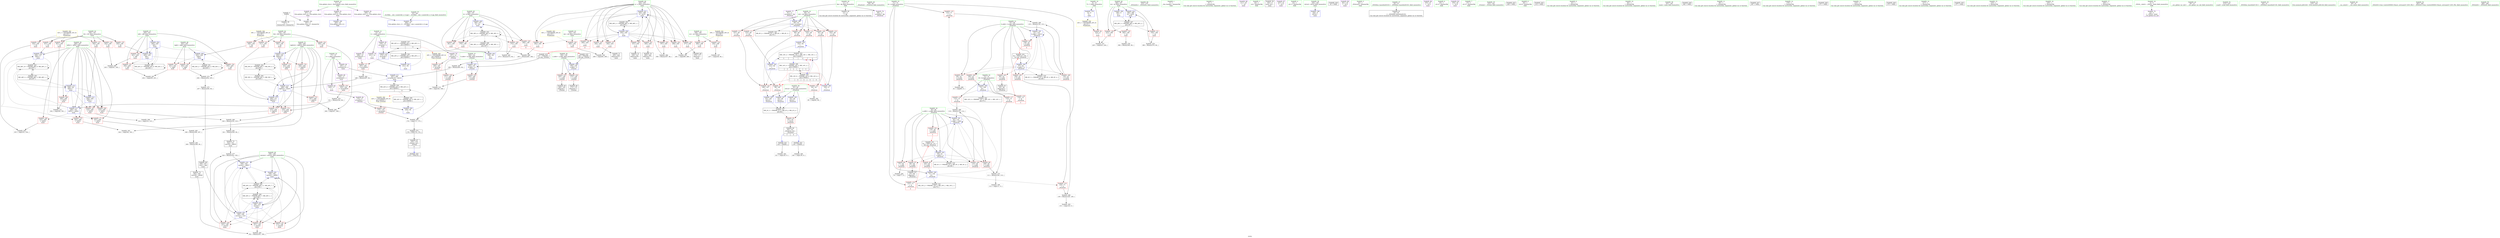 digraph "SVFG" {
	label="SVFG";

	Node0x55a5edf79eb0 [shape=record,color=grey,label="{NodeID: 0\nNullPtr}"];
	Node0x55a5edf79eb0 -> Node0x55a5edfa4aa0[style=solid];
	Node0x55a5edf79eb0 -> Node0x55a5edfac130[style=solid];
	Node0x55a5edfb3910 [shape=record,color=grey,label="{NodeID: 277\n324 = Binary(323, 322, )\n}"];
	Node0x55a5edfb3910 -> Node0x55a5edfaed10[style=solid];
	Node0x55a5edfa6c40 [shape=record,color=blue,label="{NodeID: 194\n142\<--84\n\<--\n_Z5solveii\n}"];
	Node0x55a5edfa6c40 -> Node0x55a5edfa8fe0[style=dashed];
	Node0x55a5edfa6c40 -> Node0x55a5edfc4e20[style=dashed];
	Node0x55a5edfa3e60 [shape=record,color=red,label="{NodeID: 111\n123\<--69\n\<--ret\n_Z5solveii\n}"];
	Node0x55a5edfa3e60 -> Node0x55a5edfa6aa0[style=solid];
	Node0x55a5edfa21f0 [shape=record,color=green,label="{NodeID: 28\n58\<--59\n_Z5solveii\<--_Z5solveii_field_insensitive\n}"];
	Node0x55a5edfb6310 [shape=record,color=grey,label="{NodeID: 305\n131 = cmp(130, 9, )\n}"];
	Node0x55a5edfaf1f0 [shape=record,color=blue,label="{NodeID: 222\n186\<--380\nxx\<--inc61\nmain\n}"];
	Node0x55a5edfaf1f0 -> Node0x55a5edfcc620[style=dashed];
	Node0x55a5edfa9db0 [shape=record,color=red,label="{NodeID: 139\n337\<--190\n\<--B1\nmain\n}"];
	Node0x55a5edfa9db0 -> Node0x55a5edfaeeb0[style=solid];
	Node0x55a5edfa48d0 [shape=record,color=green,label="{NodeID: 56\n374\<--375\n_ZNSolsEx\<--_ZNSolsEx_field_insensitive\n}"];
	Node0x55a5edfab470 [shape=record,color=red,label="{NodeID: 167\n314\<--206\n\<--left21\nmain\n}"];
	Node0x55a5edfab470 -> Node0x55a5edfb5a10[style=solid];
	Node0x55a5edfa6050 [shape=record,color=purple,label="{NodeID: 84\n287\<--17\narrayidx18\<--r\nmain\n}"];
	Node0x55a5edfa6050 -> Node0x55a5edfa7a10[style=solid];
	Node0x55a5edf7dda0 [shape=record,color=green,label="{NodeID: 1\n7\<--1\n__dso_handle\<--dummyObj\nGlob }"];
	Node0x55a5edfd0a00 [shape=record,color=yellow,style=double,label="{NodeID: 361\n30V_1 = ENCHI(MR_30V_0)\npts\{189 \}\nFun[main]}"];
	Node0x55a5edfd0a00 -> Node0x55a5edfa9800[style=dashed];
	Node0x55a5edfd0a00 -> Node0x55a5edfa98d0[style=dashed];
	Node0x55a5edfb3a90 [shape=record,color=grey,label="{NodeID: 278\n380 = Binary(379, 84, )\n}"];
	Node0x55a5edfb3a90 -> Node0x55a5edfaf1f0[style=solid];
	Node0x55a5edfa6d10 [shape=record,color=blue,label="{NodeID: 195\n63\<--148\nretval\<--\n_Z5solveii\n}"];
	Node0x55a5edfa6d10 -> Node0x55a5edfc2c20[style=dashed];
	Node0x55a5edfa3f30 [shape=record,color=red,label="{NodeID: 112\n142\<--69\n\<--ret\n_Z5solveii\n}"];
	Node0x55a5edfa3f30 -> Node0x55a5edfa6c40[style=solid];
	Node0x55a5edfa22c0 [shape=record,color=green,label="{NodeID: 29\n63\<--64\nretval\<--retval_field_insensitive\n_Z5solveii\n}"];
	Node0x55a5edfa22c0 -> Node0x55a5edfa69d0[style=solid];
	Node0x55a5edfa22c0 -> Node0x55a5edfac3d0[style=solid];
	Node0x55a5edfa22c0 -> Node0x55a5edfac570[style=solid];
	Node0x55a5edfa22c0 -> Node0x55a5edfa6d10[style=solid];
	Node0x55a5edfb6490 [shape=record,color=grey,label="{NodeID: 306\n112 = cmp(111, 9, )\n}"];
	Node0x55a5edfa9e80 [shape=record,color=red,label="{NodeID: 140\n265\<--192\n\<--A2\nmain\n}"];
	Node0x55a5edfa9e80 -> Node0x55a5edfb6190[style=solid];
	Node0x55a5edfa49a0 [shape=record,color=green,label="{NodeID: 57\n33\<--401\n_GLOBAL__sub_I_momtchil_2_0.cpp\<--_GLOBAL__sub_I_momtchil_2_0.cpp_field_insensitive\n}"];
	Node0x55a5edfa49a0 -> Node0x55a5edfac030[style=solid];
	Node0x55a5edfab540 [shape=record,color=red,label="{NodeID: 168\n319\<--206\n\<--left21\nmain\n}"];
	Node0x55a5edfab540 -> Node0x55a5edfb3d90[style=solid];
	Node0x55a5edfa6120 [shape=record,color=purple,label="{NodeID: 85\n329\<--17\narrayidx40\<--r\nmain\n}"];
	Node0x55a5edfa6120 -> Node0x55a5edfabd60[style=solid];
	Node0x55a5edf92780 [shape=record,color=green,label="{NodeID: 2\n9\<--1\n\<--dummyObj\nCan only get source location for instruction, argument, global var or function.}"];
	Node0x55a5edfd0ae0 [shape=record,color=yellow,style=double,label="{NodeID: 362\n32V_1 = ENCHI(MR_32V_0)\npts\{191 \}\nFun[main]}"];
	Node0x55a5edfd0ae0 -> Node0x55a5edfa99a0[style=dashed];
	Node0x55a5edfd0ae0 -> Node0x55a5edfa9a70[style=dashed];
	Node0x55a5edfd0ae0 -> Node0x55a5edfa9b40[style=dashed];
	Node0x55a5edfd0ae0 -> Node0x55a5edfa9c10[style=dashed];
	Node0x55a5edfd0ae0 -> Node0x55a5edfa9ce0[style=dashed];
	Node0x55a5edfd0ae0 -> Node0x55a5edfa9db0[style=dashed];
	Node0x55a5edfb3c10 [shape=record,color=grey,label="{NodeID: 279\n331 = Binary(330, 84, )\n}"];
	Node0x55a5edfb3c10 -> Node0x55a5edfaede0[style=solid];
	Node0x55a5edfa6de0 [shape=record,color=blue,label="{NodeID: 196\n158\<--156\na.addr\<--a\n_Z3winii\n}"];
	Node0x55a5edfa6de0 -> Node0x55a5edfa90b0[style=dashed];
	Node0x55a5edfa6de0 -> Node0x55a5edfa9180[style=dashed];
	Node0x55a5edfa4000 [shape=record,color=red,label="{NodeID: 113\n147\<--69\n\<--ret\n_Z5solveii\n}"];
	Node0x55a5edfa4000 -> Node0x55a5edfa8fe0[style=solid];
	Node0x55a5edfa2390 [shape=record,color=green,label="{NodeID: 30\n65\<--66\na.addr\<--a.addr_field_insensitive\n_Z5solveii\n}"];
	Node0x55a5edfa2390 -> Node0x55a5edfa3230[style=solid];
	Node0x55a5edfa2390 -> Node0x55a5edfa3300[style=solid];
	Node0x55a5edfa2390 -> Node0x55a5edfa33d0[style=solid];
	Node0x55a5edfa2390 -> Node0x55a5edfa34a0[style=solid];
	Node0x55a5edfa2390 -> Node0x55a5edfa3570[style=solid];
	Node0x55a5edfa2390 -> Node0x55a5edfa3640[style=solid];
	Node0x55a5edfa2390 -> Node0x55a5edfac230[style=solid];
	Node0x55a5edfa2390 -> Node0x55a5edfac8b0[style=solid];
	Node0x55a5edfb6610 [shape=record,color=grey,label="{NodeID: 307\n237 = cmp(236, 84, )\n}"];
	Node0x55a5edfa9f50 [shape=record,color=red,label="{NodeID: 141\n248\<--194\n\<--B2\nmain\n}"];
	Node0x55a5edfa9f50 -> Node0x55a5edfa7600[style=solid];
	Node0x55a5edfa4aa0 [shape=record,color=black,label="{NodeID: 58\n2\<--3\ndummyVal\<--dummyVal\n}"];
	Node0x55a5edfe9df0 [shape=record,color=black,label="{NodeID: 418\n156 = PHI(268, )\n0th arg _Z3winii }"];
	Node0x55a5edfe9df0 -> Node0x55a5edfa6de0[style=solid];
	Node0x55a5edfab610 [shape=record,color=red,label="{NodeID: 169\n333\<--206\n\<--left21\nmain\n}"];
	Node0x55a5edfab610 -> Node0x55a5edfb5110[style=solid];
	Node0x55a5edfa61f0 [shape=record,color=purple,label="{NodeID: 86\n211\<--20\n\<--.str\nmain\n}"];
	Node0x55a5edf7d660 [shape=record,color=green,label="{NodeID: 3\n20\<--1\n.str\<--dummyObj\nGlob }"];
	Node0x55a5edfd0bc0 [shape=record,color=yellow,style=double,label="{NodeID: 363\n34V_1 = ENCHI(MR_34V_0)\npts\{193 \}\nFun[main]}"];
	Node0x55a5edfd0bc0 -> Node0x55a5edfa9e80[style=dashed];
	Node0x55a5edfb3d90 [shape=record,color=grey,label="{NodeID: 280\n320 = Binary(318, 319, )\n}"];
	Node0x55a5edfb3d90 -> Node0x55a5edfb4e10[style=solid];
	Node0x55a5edfa6eb0 [shape=record,color=blue,label="{NodeID: 197\n160\<--157\nb.addr\<--b\n_Z3winii\n}"];
	Node0x55a5edfa6eb0 -> Node0x55a5edfa9250[style=dashed];
	Node0x55a5edfa6eb0 -> Node0x55a5edfa9320[style=dashed];
	Node0x55a5edfa40d0 [shape=record,color=red,label="{NodeID: 114\n129\<--71\n\<--A\n_Z5solveii\n}"];
	Node0x55a5edfa40d0 -> Node0x55a5edfb4690[style=solid];
	Node0x55a5edfa2460 [shape=record,color=green,label="{NodeID: 31\n67\<--68\nb.addr\<--b.addr_field_insensitive\n_Z5solveii\n}"];
	Node0x55a5edfa2460 -> Node0x55a5edfa3710[style=solid];
	Node0x55a5edfa2460 -> Node0x55a5edfa37e0[style=solid];
	Node0x55a5edfa2460 -> Node0x55a5edfa38b0[style=solid];
	Node0x55a5edfa2460 -> Node0x55a5edfa3980[style=solid];
	Node0x55a5edfa2460 -> Node0x55a5edfa3a50[style=solid];
	Node0x55a5edfa2460 -> Node0x55a5edfa3b20[style=solid];
	Node0x55a5edfa2460 -> Node0x55a5edfac300[style=solid];
	Node0x55a5edfa2460 -> Node0x55a5edfa6b70[style=solid];
	Node0x55a5edfb6790 [shape=record,color=grey,label="{NodeID: 308\n309 = cmp(307, 308, )\n}"];
	Node0x55a5edfaa020 [shape=record,color=red,label="{NodeID: 142\n308\<--194\n\<--B2\nmain\n}"];
	Node0x55a5edfaa020 -> Node0x55a5edfb6790[style=solid];
	Node0x55a5edfa4ba0 [shape=record,color=black,label="{NodeID: 59\n183\<--9\nmain_ret\<--\nmain\n}"];
	Node0x55a5edfe9fe0 [shape=record,color=black,label="{NodeID: 419\n157 = PHI(269, )\n1st arg _Z3winii }"];
	Node0x55a5edfe9fe0 -> Node0x55a5edfa6eb0[style=solid];
	Node0x55a5edfab6e0 [shape=record,color=red,label="{NodeID: 170\n342\<--206\n\<--left21\nmain\n}"];
	Node0x55a5edfab6e0 -> Node0x55a5edfb6010[style=solid];
	Node0x55a5edfa62c0 [shape=record,color=purple,label="{NodeID: 87\n227\<--22\n\<--.str.1\nmain\n}"];
	Node0x55a5edf7d4e0 [shape=record,color=green,label="{NodeID: 4\n22\<--1\n.str.1\<--dummyObj\nGlob }"];
	Node0x55a5edfd0ca0 [shape=record,color=yellow,style=double,label="{NodeID: 364\n36V_1 = ENCHI(MR_36V_0)\npts\{195 \}\nFun[main]}"];
	Node0x55a5edfd0ca0 -> Node0x55a5edfa9f50[style=dashed];
	Node0x55a5edfd0ca0 -> Node0x55a5edfaa020[style=dashed];
	Node0x55a5edfd0ca0 -> Node0x55a5edfaa0f0[style=dashed];
	Node0x55a5edfd0ca0 -> Node0x55a5edfaa1c0[style=dashed];
	Node0x55a5edfb3f10 [shape=record,color=grey,label="{NodeID: 281\n273 = Binary(272, 84, )\n}"];
	Node0x55a5edfb3f10 -> Node0x55a5edfa7870[style=solid];
	Node0x55a5edfa6f80 [shape=record,color=blue,label="{NodeID: 198\n184\<--9\nretval\<--\nmain\n}"];
	Node0x55a5edfa41a0 [shape=record,color=red,label="{NodeID: 115\n133\<--71\n\<--A\n_Z5solveii\n}"];
	Node0x55a5edfa41a0 -> Node0x55a5edfb4c90[style=solid];
	Node0x55a5edfa2530 [shape=record,color=green,label="{NodeID: 32\n69\<--70\nret\<--ret_field_insensitive\n_Z5solveii\n}"];
	Node0x55a5edfa2530 -> Node0x55a5edfa3bf0[style=solid];
	Node0x55a5edfa2530 -> Node0x55a5edfa3cc0[style=solid];
	Node0x55a5edfa2530 -> Node0x55a5edfa3d90[style=solid];
	Node0x55a5edfa2530 -> Node0x55a5edfa3e60[style=solid];
	Node0x55a5edfa2530 -> Node0x55a5edfa3f30[style=solid];
	Node0x55a5edfa2530 -> Node0x55a5edfa4000[style=solid];
	Node0x55a5edfa2530 -> Node0x55a5edfac4a0[style=solid];
	Node0x55a5edfb6910 [shape=record,color=grey,label="{NodeID: 309\n176 = cmp(171, 175, )\n}"];
	Node0x55a5edfb6910 -> Node0x55a5edfa8340[style=solid];
	Node0x55a5edfaa0f0 [shape=record,color=red,label="{NodeID: 143\n311\<--194\n\<--B2\nmain\n}"];
	Node0x55a5edfaa0f0 -> Node0x55a5edfaec40[style=solid];
	Node0x55a5edfa4c70 [shape=record,color=black,label="{NodeID: 60\n12\<--11\n\<--dp\nCan only get source location for instruction, argument, global var or function.}"];
	Node0x55a5edfea290 [shape=record,color=black,label="{NodeID: 420\n43 = PHI()\n}"];
	Node0x55a5edfc9420 [shape=record,color=black,label="{NodeID: 337\nMR_20V_4 = PHI(MR_20V_5, MR_20V_3, )\npts\{160000 \}\n|{|<s2>8}}"];
	Node0x55a5edfc9420 -> Node0x55a5edfa7940[style=dashed];
	Node0x55a5edfc9420 -> Node0x55a5edfcee20[style=dashed];
	Node0x55a5edfc9420:s2 -> Node0x55a5edfd25a0[style=dashed,color=red];
	Node0x55a5edfab7b0 [shape=record,color=red,label="{NodeID: 171\n347\<--206\n\<--left21\nmain\n}"];
	Node0x55a5edfab7b0 -> Node0x55a5edfb4510[style=solid];
	Node0x55a5edfa6390 [shape=record,color=purple,label="{NodeID: 88\n361\<--25\n\<--.str.2\nmain\n}"];
	Node0x55a5edf7d570 [shape=record,color=green,label="{NodeID: 5\n24\<--1\n_ZSt4cout\<--dummyObj\nGlob }"];
	Node0x55a5edfb4090 [shape=record,color=grey,label="{NodeID: 282\n352 = Binary(351, 350, )\n}"];
	Node0x55a5edfb4090 -> Node0x55a5edfaf050[style=solid];
	Node0x55a5edfa7050 [shape=record,color=blue,label="{NodeID: 199\n186\<--9\nxx\<--\nmain\n}"];
	Node0x55a5edfa7050 -> Node0x55a5edfcc620[style=dashed];
	Node0x55a5edfa8b00 [shape=record,color=red,label="{NodeID: 116\n137\<--71\n\<--A\n_Z5solveii\n|{<s0>4}}"];
	Node0x55a5edfa8b00:s0 -> Node0x55a5edfeae80[style=solid,color=red];
	Node0x55a5edfa2600 [shape=record,color=green,label="{NodeID: 33\n71\<--72\nA\<--A_field_insensitive\n_Z5solveii\n}"];
	Node0x55a5edfa2600 -> Node0x55a5edfa40d0[style=solid];
	Node0x55a5edfa2600 -> Node0x55a5edfa41a0[style=solid];
	Node0x55a5edfa2600 -> Node0x55a5edfa8b00[style=solid];
	Node0x55a5edfa2600 -> Node0x55a5edfac710[style=solid];
	Node0x55a5edfb6a90 [shape=record,color=grey,label="{NodeID: 310\n225 = cmp(223, 224, )\n}"];
	Node0x55a5edfaa1c0 [shape=record,color=red,label="{NodeID: 144\n340\<--194\n\<--B2\nmain\n}"];
	Node0x55a5edfaa1c0 -> Node0x55a5edfaef80[style=solid];
	Node0x55a5edfa4d70 [shape=record,color=black,label="{NodeID: 61\n44\<--45\n\<--_ZNSt8ios_base4InitD1Ev\nCan only get source location for instruction, argument, global var or function.}"];
	Node0x55a5edfea390 [shape=record,color=black,label="{NodeID: 421\n120 = PHI(60, )\n}"];
	Node0x55a5edfea390 -> Node0x55a5edfb5e90[style=solid];
	Node0x55a5edfc9920 [shape=record,color=black,label="{NodeID: 338\nMR_22V_4 = PHI(MR_22V_5, MR_22V_3, )\npts\{190000 \}\n|{|<s2>8}}"];
	Node0x55a5edfc9920 -> Node0x55a5edfa7a10[style=dashed];
	Node0x55a5edfc9920 -> Node0x55a5edfcf320[style=dashed];
	Node0x55a5edfc9920:s2 -> Node0x55a5edfac980[style=dashed,color=red];
	Node0x55a5edfab880 [shape=record,color=red,label="{NodeID: 172\n307\<--208\n\<--right22\nmain\n}"];
	Node0x55a5edfab880 -> Node0x55a5edfb6790[style=solid];
	Node0x55a5edfa6460 [shape=record,color=purple,label="{NodeID: 89\n370\<--27\n\<--.str.3\nmain\n}"];
	Node0x55a5edf7da70 [shape=record,color=green,label="{NodeID: 6\n25\<--1\n.str.2\<--dummyObj\nGlob }"];
	Node0x55a5edfb4210 [shape=record,color=grey,label="{NodeID: 283\n349 = Binary(348, 84, )\n}"];
	Node0x55a5edfb4210 -> Node0x55a5edfa5830[style=solid];
	Node0x55a5edfa7120 [shape=record,color=blue,label="{NodeID: 200\n229\<--84\n\<--\nmain\n}"];
	Node0x55a5edfa7120 -> Node0x55a5edfc9920[style=dashed];
	Node0x55a5edfa8bd0 [shape=record,color=red,label="{NodeID: 117\n110\<--73\n\<--B\n_Z5solveii\n}"];
	Node0x55a5edfa8bd0 -> Node0x55a5edfa88e0[style=solid];
	Node0x55a5edfa26d0 [shape=record,color=green,label="{NodeID: 34\n73\<--74\nB\<--B_field_insensitive\n_Z5solveii\n}"];
	Node0x55a5edfa26d0 -> Node0x55a5edfa8bd0[style=solid];
	Node0x55a5edfa26d0 -> Node0x55a5edfa8ca0[style=solid];
	Node0x55a5edfa26d0 -> Node0x55a5edfa8d70[style=solid];
	Node0x55a5edfa26d0 -> Node0x55a5edfac7e0[style=solid];
	Node0x55a5edfb6c10 [shape=record,color=grey,label="{NodeID: 311\n302 = cmp(300, 301, )\n}"];
	Node0x55a5edfaa290 [shape=record,color=red,label="{NodeID: 145\n268\<--196\n\<--b\nmain\n|{<s0>8}}"];
	Node0x55a5edfaa290:s0 -> Node0x55a5edfe9df0[style=solid,color=red];
	Node0x55a5edfa4e70 [shape=record,color=black,label="{NodeID: 62\n87\<--86\nidxprom\<--\n_Z5solveii\n}"];
	Node0x55a5edfea5c0 [shape=record,color=black,label="{NodeID: 422\n139 = PHI(60, )\n}"];
	Node0x55a5edfea5c0 -> Node0x55a5edfb5b90[style=solid];
	Node0x55a5edfab950 [shape=record,color=red,label="{NodeID: 173\n315\<--208\n\<--right22\nmain\n}"];
	Node0x55a5edfab950 -> Node0x55a5edfb5a10[style=solid];
	Node0x55a5edfa6530 [shape=record,color=purple,label="{NodeID: 90\n376\<--29\n\<--.str.4\nmain\n}"];
	Node0x55a5edf7db00 [shape=record,color=green,label="{NodeID: 7\n27\<--1\n.str.3\<--dummyObj\nGlob }"];
	Node0x55a5edfb4390 [shape=record,color=grey,label="{NodeID: 284\n358 = Binary(357, 84, )\n}"];
	Node0x55a5edfb4390 -> Node0x55a5edfaf120[style=solid];
	Node0x55a5edfa71f0 [shape=record,color=blue,label="{NodeID: 201\n231\<--84\n\<--\nmain\n}"];
	Node0x55a5edfa71f0 -> Node0x55a5edfc9420[style=dashed];
	Node0x55a5edfa8ca0 [shape=record,color=red,label="{NodeID: 118\n114\<--73\n\<--B\n_Z5solveii\n}"];
	Node0x55a5edfa8ca0 -> Node0x55a5edfb4b10[style=solid];
	Node0x55a5edfa27a0 [shape=record,color=green,label="{NodeID: 35\n153\<--154\n_Z3winii\<--_Z3winii_field_insensitive\n}"];
	Node0x55a5edfb6d90 [shape=record,color=grey,label="{NodeID: 312\n169 = cmp(164, 168, )\n}"];
	Node0x55a5edfaa360 [shape=record,color=red,label="{NodeID: 146\n272\<--196\n\<--b\nmain\n}"];
	Node0x55a5edfaa360 -> Node0x55a5edfb3f10[style=solid];
	Node0x55a5edfa4f40 [shape=record,color=black,label="{NodeID: 63\n90\<--89\nidxprom2\<--\n_Z5solveii\n}"];
	Node0x55a5edfea700 [shape=record,color=black,label="{NodeID: 423\n228 = PHI()\n}"];
	Node0x55a5edfca320 [shape=record,color=black,label="{NodeID: 340\nMR_14V_8 = PHI(MR_14V_9, MR_14V_4, )\npts\{130000 \}\n|{|<s2>4|<s3>4|<s4>4|<s5>4}}"];
	Node0x55a5edfca320 -> Node0x55a5edfa8fe0[style=dashed];
	Node0x55a5edfca320 -> Node0x55a5edfc4e20[style=dashed];
	Node0x55a5edfca320:s2 -> Node0x55a5edfa8e40[style=dashed,color=red];
	Node0x55a5edfca320:s3 -> Node0x55a5edfa8f10[style=dashed,color=red];
	Node0x55a5edfca320:s4 -> Node0x55a5edfac640[style=dashed,color=red];
	Node0x55a5edfca320:s5 -> Node0x55a5edfc4e20[style=dashed,color=red];
	Node0x55a5edfaba20 [shape=record,color=red,label="{NodeID: 174\n318\<--208\n\<--right22\nmain\n}"];
	Node0x55a5edfaba20 -> Node0x55a5edfb3d90[style=solid];
	Node0x55a5edfa6600 [shape=record,color=purple,label="{NodeID: 91\n405\<--31\nllvm.global_ctors_0\<--llvm.global_ctors\nGlob }"];
	Node0x55a5edfa6600 -> Node0x55a5edfabf30[style=solid];
	Node0x55a5edf7d890 [shape=record,color=green,label="{NodeID: 8\n29\<--1\n.str.4\<--dummyObj\nGlob }"];
	Node0x55a5edfb4510 [shape=record,color=grey,label="{NodeID: 285\n348 = Binary(346, 347, )\n}"];
	Node0x55a5edfb4510 -> Node0x55a5edfb4210[style=solid];
	Node0x55a5edfa72c0 [shape=record,color=blue,label="{NodeID: 202\n196\<--84\nb\<--\nmain\n}"];
	Node0x55a5edfa72c0 -> Node0x55a5edfc7b20[style=dashed];
	Node0x55a5edfa8d70 [shape=record,color=red,label="{NodeID: 119\n119\<--73\n\<--B\n_Z5solveii\n|{<s0>3}}"];
	Node0x55a5edfa8d70:s0 -> Node0x55a5edfeb2d0[style=solid,color=red];
	Node0x55a5edfa2870 [shape=record,color=green,label="{NodeID: 36\n158\<--159\na.addr\<--a.addr_field_insensitive\n_Z3winii\n}"];
	Node0x55a5edfa2870 -> Node0x55a5edfa90b0[style=solid];
	Node0x55a5edfa2870 -> Node0x55a5edfa9180[style=solid];
	Node0x55a5edfa2870 -> Node0x55a5edfa6de0[style=solid];
	Node0x55a5edfaa430 [shape=record,color=red,label="{NodeID: 147\n276\<--196\n\<--b\nmain\n}"];
	Node0x55a5edfaa430 -> Node0x55a5edfa7940[style=solid];
	Node0x55a5edfa5010 [shape=record,color=black,label="{NodeID: 64\n60\<--151\n_Z5solveii_ret\<--\n_Z5solveii\n|{<s0>3|<s1>4}}"];
	Node0x55a5edfa5010:s0 -> Node0x55a5edfea390[style=solid,color=blue];
	Node0x55a5edfa5010:s1 -> Node0x55a5edfea5c0[style=solid,color=blue];
	Node0x55a5edfea7d0 [shape=record,color=black,label="{NodeID: 424\n212 = PHI()\n}"];
	Node0x55a5edfabaf0 [shape=record,color=red,label="{NodeID: 175\n343\<--208\n\<--right22\nmain\n}"];
	Node0x55a5edfabaf0 -> Node0x55a5edfb6010[style=solid];
	Node0x55a5edfa6700 [shape=record,color=purple,label="{NodeID: 92\n406\<--31\nllvm.global_ctors_1\<--llvm.global_ctors\nGlob }"];
	Node0x55a5edfa6700 -> Node0x55a5edfac030[style=solid];
	Node0x55a5edf7d920 [shape=record,color=green,label="{NodeID: 9\n32\<--1\n\<--dummyObj\nCan only get source location for instruction, argument, global var or function.}"];
	Node0x55a5edfb4690 [shape=record,color=grey,label="{NodeID: 286\n130 = Binary(128, 129, )\n}"];
	Node0x55a5edfb4690 -> Node0x55a5edfb6310[style=solid];
	Node0x55a5edfa7390 [shape=record,color=blue,label="{NodeID: 203\n198\<--235\nanswer\<--\nmain\n}"];
	Node0x55a5edfa7390 -> Node0x55a5edfaa5d0[style=dashed];
	Node0x55a5edfa7390 -> Node0x55a5edfaa6a0[style=dashed];
	Node0x55a5edfa7390 -> Node0x55a5edfaa770[style=dashed];
	Node0x55a5edfa7390 -> Node0x55a5edfa76d0[style=dashed];
	Node0x55a5edfa7390 -> Node0x55a5edfaed10[style=dashed];
	Node0x55a5edfa7390 -> Node0x55a5edfaf050[style=dashed];
	Node0x55a5edfa7390 -> Node0x55a5edfcad20[style=dashed];
	Node0x55a5edfa7390 -> Node0x55a5edfcd020[style=dashed];
	Node0x55a5edfa8e40 [shape=record,color=red,label="{NodeID: 120\n94\<--93\n\<--\n_Z5solveii\n}"];
	Node0x55a5edfa8e40 -> Node0x55a5edfb5410[style=solid];
	Node0x55a5edfa2940 [shape=record,color=green,label="{NodeID: 37\n160\<--161\nb.addr\<--b.addr_field_insensitive\n_Z3winii\n}"];
	Node0x55a5edfa2940 -> Node0x55a5edfa9250[style=solid];
	Node0x55a5edfa2940 -> Node0x55a5edfa9320[style=solid];
	Node0x55a5edfa2940 -> Node0x55a5edfa6eb0[style=solid];
	Node0x55a5edfaa500 [shape=record,color=red,label="{NodeID: 148\n281\<--196\n\<--b\nmain\n}"];
	Node0x55a5edfaa500 -> Node0x55a5edfb4990[style=solid];
	Node0x55a5edfa50e0 [shape=record,color=black,label="{NodeID: 65\n166\<--165\nidxprom\<--\n_Z3winii\n}"];
	Node0x55a5edfea8a0 [shape=record,color=black,label="{NodeID: 425\n270 = PHI(155, )\n}"];
	Node0x55a5edfcad20 [shape=record,color=black,label="{NodeID: 342\nMR_40V_12 = PHI(MR_40V_11, MR_40V_7, )\npts\{199 \}\n}"];
	Node0x55a5edfcad20 -> Node0x55a5edfaa5d0[style=dashed];
	Node0x55a5edfcad20 -> Node0x55a5edfaa6a0[style=dashed];
	Node0x55a5edfcad20 -> Node0x55a5edfaa770[style=dashed];
	Node0x55a5edfcad20 -> Node0x55a5edfaed10[style=dashed];
	Node0x55a5edfcad20 -> Node0x55a5edfaf050[style=dashed];
	Node0x55a5edfcad20 -> Node0x55a5edfcad20[style=dashed];
	Node0x55a5edfcad20 -> Node0x55a5edfcd020[style=dashed];
	Node0x55a5edfabbc0 [shape=record,color=red,label="{NodeID: 176\n346\<--208\n\<--right22\nmain\n}"];
	Node0x55a5edfabbc0 -> Node0x55a5edfb4510[style=solid];
	Node0x55a5edfa6800 [shape=record,color=purple,label="{NodeID: 93\n407\<--31\nllvm.global_ctors_2\<--llvm.global_ctors\nGlob }"];
	Node0x55a5edfa6800 -> Node0x55a5edfac130[style=solid];
	Node0x55a5edf7d9b0 [shape=record,color=green,label="{NodeID: 10\n84\<--1\n\<--dummyObj\nCan only get source location for instruction, argument, global var or function.}"];
	Node0x55a5edfb4810 [shape=record,color=grey,label="{NodeID: 287\n284 = Binary(283, 84, )\n}"];
	Node0x55a5edfb4810 -> Node0x55a5edfa7a10[style=solid];
	Node0x55a5edfa7460 [shape=record,color=blue,label="{NodeID: 204\n200\<--240\nleft\<--\nmain\n}"];
	Node0x55a5edfa7460 -> Node0x55a5edfaa840[style=dashed];
	Node0x55a5edfa7460 -> Node0x55a5edfaa910[style=dashed];
	Node0x55a5edfa7460 -> Node0x55a5edfaa9e0[style=dashed];
	Node0x55a5edfa7460 -> Node0x55a5edfa7530[style=dashed];
	Node0x55a5edfa7460 -> Node0x55a5edfcd520[style=dashed];
	Node0x55a5edfa8f10 [shape=record,color=red,label="{NodeID: 121\n99\<--98\n\<--\n_Z5solveii\n}"];
	Node0x55a5edfa8f10 -> Node0x55a5edfac570[style=solid];
	Node0x55a5edfa2a10 [shape=record,color=green,label="{NodeID: 38\n181\<--182\nmain\<--main_field_insensitive\n}"];
	Node0x55a5edfaa5d0 [shape=record,color=red,label="{NodeID: 149\n323\<--198\n\<--answer\nmain\n}"];
	Node0x55a5edfaa5d0 -> Node0x55a5edfb3910[style=solid];
	Node0x55a5edfa51b0 [shape=record,color=black,label="{NodeID: 66\n173\<--172\nidxprom1\<--\n_Z3winii\n}"];
	Node0x55a5edfea9b0 [shape=record,color=black,label="{NodeID: 426\n362 = PHI()\n}"];
	Node0x55a5edfcb220 [shape=record,color=black,label="{NodeID: 343\nMR_48V_10 = PHI(MR_48V_9, MR_48V_3, )\npts\{207 \}\n}"];
	Node0x55a5edfcb220 -> Node0x55a5edfae9d0[style=dashed];
	Node0x55a5edfcb220 -> Node0x55a5edfcb220[style=dashed];
	Node0x55a5edfcb220 -> Node0x55a5edfce420[style=dashed];
	Node0x55a5edfabc90 [shape=record,color=red,label="{NodeID: 177\n297\<--296\n\<--arrayidx24\nmain\n}"];
	Node0x55a5edfabc90 -> Node0x55a5edfb4f90[style=solid];
	Node0x55a5edfa6900 [shape=record,color=red,label="{NodeID: 94\n224\<--8\n\<--T\nmain\n}"];
	Node0x55a5edfa6900 -> Node0x55a5edfb6a90[style=solid];
	Node0x55a5edf92900 [shape=record,color=green,label="{NodeID: 11\n96\<--1\n\<--dummyObj\nCan only get source location for instruction, argument, global var or function.}"];
	Node0x55a5edfb4990 [shape=record,color=grey,label="{NodeID: 288\n283 = Binary(281, 282, )\n}"];
	Node0x55a5edfb4990 -> Node0x55a5edfb4810[style=solid];
	Node0x55a5edfa7530 [shape=record,color=blue,label="{NodeID: 205\n200\<--245\nleft\<--\nmain\n}"];
	Node0x55a5edfa7530 -> Node0x55a5edfaa910[style=dashed];
	Node0x55a5edfa7530 -> Node0x55a5edfaa9e0[style=dashed];
	Node0x55a5edfa7530 -> Node0x55a5edfcd520[style=dashed];
	Node0x55a5edfa8fe0 [shape=record,color=red,label="{NodeID: 122\n148\<--147\n\<--\n_Z5solveii\n}"];
	Node0x55a5edfa8fe0 -> Node0x55a5edfa6d10[style=solid];
	Node0x55a5edfa2ae0 [shape=record,color=green,label="{NodeID: 39\n184\<--185\nretval\<--retval_field_insensitive\nmain\n}"];
	Node0x55a5edfa2ae0 -> Node0x55a5edfa6f80[style=solid];
	Node0x55a5edfaa6a0 [shape=record,color=red,label="{NodeID: 150\n351\<--198\n\<--answer\nmain\n}"];
	Node0x55a5edfaa6a0 -> Node0x55a5edfb4090[style=solid];
	Node0x55a5edfa5280 [shape=record,color=black,label="{NodeID: 67\n155\<--178\n_Z3winii_ret\<--\n_Z3winii\n|{<s0>8}}"];
	Node0x55a5edfa5280:s0 -> Node0x55a5edfea8a0[style=solid,color=blue];
	Node0x55a5edfeaab0 [shape=record,color=black,label="{NodeID: 427\n367 = PHI()\n}"];
	Node0x55a5edfcb720 [shape=record,color=black,label="{NodeID: 344\nMR_50V_8 = PHI(MR_50V_7, MR_50V_3, )\npts\{209 \}\n}"];
	Node0x55a5edfcb720 -> Node0x55a5edfaeaa0[style=dashed];
	Node0x55a5edfcb720 -> Node0x55a5edfcb720[style=dashed];
	Node0x55a5edfcb720 -> Node0x55a5edfce920[style=dashed];
	Node0x55a5edfabd60 [shape=record,color=red,label="{NodeID: 178\n330\<--329\n\<--arrayidx40\nmain\n}"];
	Node0x55a5edfabd60 -> Node0x55a5edfb3c10[style=solid];
	Node0x55a5edfa69d0 [shape=record,color=red,label="{NodeID: 95\n151\<--63\n\<--retval\n_Z5solveii\n}"];
	Node0x55a5edfa69d0 -> Node0x55a5edfa5010[style=solid];
	Node0x55a5edf929d0 [shape=record,color=green,label="{NodeID: 12\n179\<--1\n\<--dummyObj\nCan only get source location for instruction, argument, global var or function.}"];
	Node0x55a5edfb4b10 [shape=record,color=grey,label="{NodeID: 289\n116 = Binary(115, 114, )\n}"];
	Node0x55a5edfb4b10 -> Node0x55a5edfac8b0[style=solid];
	Node0x55a5edfa7600 [shape=record,color=blue,label="{NodeID: 206\n202\<--248\nright\<--\nmain\n}"];
	Node0x55a5edfa7600 -> Node0x55a5edfaaab0[style=dashed];
	Node0x55a5edfa7600 -> Node0x55a5edfaab80[style=dashed];
	Node0x55a5edfa7600 -> Node0x55a5edfcda20[style=dashed];
	Node0x55a5edfa90b0 [shape=record,color=red,label="{NodeID: 123\n165\<--158\n\<--a.addr\n_Z3winii\n}"];
	Node0x55a5edfa90b0 -> Node0x55a5edfa50e0[style=solid];
	Node0x55a5edfa2bb0 [shape=record,color=green,label="{NodeID: 40\n186\<--187\nxx\<--xx_field_insensitive\nmain\n}"];
	Node0x55a5edfa2bb0 -> Node0x55a5edfa9590[style=solid];
	Node0x55a5edfa2bb0 -> Node0x55a5edfa9660[style=solid];
	Node0x55a5edfa2bb0 -> Node0x55a5edfa9730[style=solid];
	Node0x55a5edfa2bb0 -> Node0x55a5edfa7050[style=solid];
	Node0x55a5edfa2bb0 -> Node0x55a5edfaf1f0[style=solid];
	Node0x55a5edfc2c20 [shape=record,color=black,label="{NodeID: 317\nMR_2V_3 = PHI(MR_2V_5, MR_2V_2, MR_2V_4, )\npts\{64 \}\n}"];
	Node0x55a5edfc2c20 -> Node0x55a5edfa69d0[style=dashed];
	Node0x55a5edfaa770 [shape=record,color=red,label="{NodeID: 151\n372\<--198\n\<--answer\nmain\n}"];
	Node0x55a5edfa5350 [shape=record,color=black,label="{NodeID: 68\n258\<--257\nconv\<--add\nmain\n}"];
	Node0x55a5edfa5350 -> Node0x55a5edfa76d0[style=solid];
	Node0x55a5edfeabb0 [shape=record,color=black,label="{NodeID: 428\n371 = PHI()\n}"];
	Node0x55a5edfabe30 [shape=record,color=blue,label="{NodeID: 179\n8\<--9\nT\<--\nGlob }"];
	Node0x55a5edfabe30 -> Node0x55a5edfcfd20[style=dashed];
	Node0x55a5edfa3230 [shape=record,color=red,label="{NodeID: 96\n77\<--65\n\<--a.addr\n_Z5solveii\n}"];
	Node0x55a5edfa3230 -> Node0x55a5edfb5290[style=solid];
	Node0x55a5edf93940 [shape=record,color=green,label="{NodeID: 13\n216\<--1\n\<--dummyObj\nCan only get source location for instruction, argument, global var or function.}"];
	Node0x55a5edfb4c90 [shape=record,color=grey,label="{NodeID: 290\n135 = Binary(134, 133, )\n}"];
	Node0x55a5edfb4c90 -> Node0x55a5edfa6b70[style=solid];
	Node0x55a5edfa76d0 [shape=record,color=blue,label="{NodeID: 207\n198\<--258\nanswer\<--conv\nmain\n}"];
	Node0x55a5edfa76d0 -> Node0x55a5edfaa5d0[style=dashed];
	Node0x55a5edfa76d0 -> Node0x55a5edfaa6a0[style=dashed];
	Node0x55a5edfa76d0 -> Node0x55a5edfaa770[style=dashed];
	Node0x55a5edfa76d0 -> Node0x55a5edfaed10[style=dashed];
	Node0x55a5edfa76d0 -> Node0x55a5edfaf050[style=dashed];
	Node0x55a5edfa76d0 -> Node0x55a5edfcad20[style=dashed];
	Node0x55a5edfa76d0 -> Node0x55a5edfcd020[style=dashed];
	Node0x55a5edfa9180 [shape=record,color=red,label="{NodeID: 124\n172\<--158\n\<--a.addr\n_Z3winii\n}"];
	Node0x55a5edfa9180 -> Node0x55a5edfa51b0[style=solid];
	Node0x55a5edfa2c80 [shape=record,color=green,label="{NodeID: 41\n188\<--189\nA1\<--A1_field_insensitive\nmain\n}"];
	Node0x55a5edfa2c80 -> Node0x55a5edfa9800[style=solid];
	Node0x55a5edfa2c80 -> Node0x55a5edfa98d0[style=solid];
	Node0x55a5edfc3120 [shape=record,color=black,label="{NodeID: 318\nMR_4V_3 = PHI(MR_4V_6, MR_4V_2, MR_4V_2, )\npts\{66 \}\n}"];
	Node0x55a5edfaa840 [shape=record,color=red,label="{NodeID: 152\n241\<--200\n\<--left\nmain\n}"];
	Node0x55a5edfaa840 -> Node0x55a5edfb5890[style=solid];
	Node0x55a5edfa5420 [shape=record,color=black,label="{NodeID: 69\n278\<--277\nidxprom\<--\nmain\n}"];
	Node0x55a5edfeacb0 [shape=record,color=black,label="{NodeID: 429\n373 = PHI()\n}"];
	Node0x55a5edfcc120 [shape=record,color=black,label="{NodeID: 346\nMR_14V_4 = PHI(MR_14V_5, MR_14V_3, )\npts\{130000 \}\n|{|<s1>3|<s2>3|<s3>3|<s4>3}}"];
	Node0x55a5edfcc120 -> Node0x55a5edfca320[style=dashed];
	Node0x55a5edfcc120:s1 -> Node0x55a5edfa8e40[style=dashed,color=red];
	Node0x55a5edfcc120:s2 -> Node0x55a5edfa8f10[style=dashed,color=red];
	Node0x55a5edfcc120:s3 -> Node0x55a5edfac640[style=dashed,color=red];
	Node0x55a5edfcc120:s4 -> Node0x55a5edfc4e20[style=dashed,color=red];
	Node0x55a5edfabf30 [shape=record,color=blue,label="{NodeID: 180\n405\<--32\nllvm.global_ctors_0\<--\nGlob }"];
	Node0x55a5edfa3300 [shape=record,color=red,label="{NodeID: 97\n86\<--65\n\<--a.addr\n_Z5solveii\n}"];
	Node0x55a5edfa3300 -> Node0x55a5edfa4e70[style=solid];
	Node0x55a5edf93a10 [shape=record,color=green,label="{NodeID: 14\n217\<--1\n\<--dummyObj\nCan only get source location for instruction, argument, global var or function.}"];
	Node0x55a5edfb4e10 [shape=record,color=grey,label="{NodeID: 291\n321 = Binary(320, 84, )\n}"];
	Node0x55a5edfb4e10 -> Node0x55a5edfa5690[style=solid];
	Node0x55a5edfa77a0 [shape=record,color=blue,label="{NodeID: 208\n204\<--240\na\<--\nmain\n}"];
	Node0x55a5edfa77a0 -> Node0x55a5edfaac50[style=dashed];
	Node0x55a5edfa77a0 -> Node0x55a5edfaad20[style=dashed];
	Node0x55a5edfa77a0 -> Node0x55a5edfaadf0[style=dashed];
	Node0x55a5edfa77a0 -> Node0x55a5edfaaec0[style=dashed];
	Node0x55a5edfa77a0 -> Node0x55a5edfaaf90[style=dashed];
	Node0x55a5edfa77a0 -> Node0x55a5edfab060[style=dashed];
	Node0x55a5edfa77a0 -> Node0x55a5edfab130[style=dashed];
	Node0x55a5edfa77a0 -> Node0x55a5edfab200[style=dashed];
	Node0x55a5edfa77a0 -> Node0x55a5edfab2d0[style=dashed];
	Node0x55a5edfa77a0 -> Node0x55a5edfaf120[style=dashed];
	Node0x55a5edfa77a0 -> Node0x55a5edfcdf20[style=dashed];
	Node0x55a5edfa9250 [shape=record,color=red,label="{NodeID: 125\n164\<--160\n\<--b.addr\n_Z3winii\n}"];
	Node0x55a5edfa9250 -> Node0x55a5edfb6d90[style=solid];
	Node0x55a5edfa2d50 [shape=record,color=green,label="{NodeID: 42\n190\<--191\nB1\<--B1_field_insensitive\nmain\n}"];
	Node0x55a5edfa2d50 -> Node0x55a5edfa99a0[style=solid];
	Node0x55a5edfa2d50 -> Node0x55a5edfa9a70[style=solid];
	Node0x55a5edfa2d50 -> Node0x55a5edfa9b40[style=solid];
	Node0x55a5edfa2d50 -> Node0x55a5edfa9c10[style=solid];
	Node0x55a5edfa2d50 -> Node0x55a5edfa9ce0[style=solid];
	Node0x55a5edfa2d50 -> Node0x55a5edfa9db0[style=solid];
	Node0x55a5edfc3620 [shape=record,color=black,label="{NodeID: 319\nMR_6V_3 = PHI(MR_6V_4, MR_6V_2, MR_6V_2, )\npts\{68 \}\n}"];
	Node0x55a5edfaa910 [shape=record,color=red,label="{NodeID: 153\n250\<--200\n\<--left\nmain\n}"];
	Node0x55a5edfaa910 -> Node0x55a5edfb5710[style=solid];
	Node0x55a5edfa54f0 [shape=record,color=black,label="{NodeID: 70\n286\<--285\nidxprom17\<--\nmain\n}"];
	Node0x55a5edfeadb0 [shape=record,color=black,label="{NodeID: 430\n377 = PHI()\n}"];
	Node0x55a5edfcc620 [shape=record,color=black,label="{NodeID: 347\nMR_28V_3 = PHI(MR_28V_4, MR_28V_2, )\npts\{187 \}\n}"];
	Node0x55a5edfcc620 -> Node0x55a5edfa9590[style=dashed];
	Node0x55a5edfcc620 -> Node0x55a5edfa9660[style=dashed];
	Node0x55a5edfcc620 -> Node0x55a5edfa9730[style=dashed];
	Node0x55a5edfcc620 -> Node0x55a5edfaf1f0[style=dashed];
	Node0x55a5edfac030 [shape=record,color=blue,label="{NodeID: 181\n406\<--33\nllvm.global_ctors_1\<--_GLOBAL__sub_I_momtchil_2_0.cpp\nGlob }"];
	Node0x55a5edfa33d0 [shape=record,color=red,label="{NodeID: 98\n104\<--65\n\<--a.addr\n_Z5solveii\n}"];
	Node0x55a5edfa33d0 -> Node0x55a5edfac710[style=solid];
	Node0x55a5edf934b0 [shape=record,color=green,label="{NodeID: 15\n218\<--1\n\<--dummyObj\nCan only get source location for instruction, argument, global var or function.}"];
	Node0x55a5edfb4f90 [shape=record,color=grey,label="{NodeID: 292\n298 = Binary(297, 84, )\n}"];
	Node0x55a5edfb4f90 -> Node0x55a5edfaeaa0[style=solid];
	Node0x55a5edfa7870 [shape=record,color=blue,label="{NodeID: 209\n196\<--273\nb\<--inc\nmain\n}"];
	Node0x55a5edfa7870 -> Node0x55a5edfaa430[style=dashed];
	Node0x55a5edfa7870 -> Node0x55a5edfaa500[style=dashed];
	Node0x55a5edfa7870 -> Node0x55a5edfc7b20[style=dashed];
	Node0x55a5edfa9320 [shape=record,color=red,label="{NodeID: 126\n171\<--160\n\<--b.addr\n_Z3winii\n}"];
	Node0x55a5edfa9320 -> Node0x55a5edfb6910[style=solid];
	Node0x55a5edfa2e20 [shape=record,color=green,label="{NodeID: 43\n192\<--193\nA2\<--A2_field_insensitive\nmain\n}"];
	Node0x55a5edfa2e20 -> Node0x55a5edfa9e80[style=solid];
	Node0x55a5edfc3b20 [shape=record,color=black,label="{NodeID: 320\nMR_8V_2 = PHI(MR_8V_3, MR_8V_1, MR_8V_3, )\npts\{70 \}\n}"];
	Node0x55a5edfaa9e0 [shape=record,color=red,label="{NodeID: 154\n255\<--200\n\<--left\nmain\n}"];
	Node0x55a5edfaa9e0 -> Node0x55a5edfb34d0[style=solid];
	Node0x55a5edfa55c0 [shape=record,color=black,label="{NodeID: 71\n295\<--294\nidxprom23\<--\nmain\n}"];
	Node0x55a5edfeae80 [shape=record,color=black,label="{NodeID: 431\n61 = PHI(118, 137, )\n0th arg _Z5solveii }"];
	Node0x55a5edfeae80 -> Node0x55a5edfac230[style=solid];
	Node0x55a5edfccb20 [shape=record,color=black,label="{NodeID: 348\nMR_38V_2 = PHI(MR_38V_4, MR_38V_1, )\npts\{197 \}\n}"];
	Node0x55a5edfccb20 -> Node0x55a5edfa72c0[style=dashed];
	Node0x55a5edfac130 [shape=record,color=blue, style = dotted,label="{NodeID: 182\n407\<--3\nllvm.global_ctors_2\<--dummyVal\nGlob }"];
	Node0x55a5edfa34a0 [shape=record,color=red,label="{NodeID: 99\n109\<--65\n\<--a.addr\n_Z5solveii\n}"];
	Node0x55a5edfa34a0 -> Node0x55a5edfa88e0[style=solid];
	Node0x55a5edf93580 [shape=record,color=green,label="{NodeID: 16\n235\<--1\n\<--dummyObj\nCan only get source location for instruction, argument, global var or function.}"];
	Node0x55a5edfb5110 [shape=record,color=grey,label="{NodeID: 293\n335 = cmp(333, 334, )\n}"];
	Node0x55a5edfa7940 [shape=record,color=blue,label="{NodeID: 210\n279\<--276\narrayidx\<--\nmain\n}"];
	Node0x55a5edfa7940 -> Node0x55a5edfabc90[style=dashed];
	Node0x55a5edfa7940 -> Node0x55a5edfc9420[style=dashed];
	Node0x55a5edfa93f0 [shape=record,color=red,label="{NodeID: 127\n168\<--167\n\<--arrayidx\n_Z3winii\n}"];
	Node0x55a5edfa93f0 -> Node0x55a5edfb6d90[style=solid];
	Node0x55a5edfa2ef0 [shape=record,color=green,label="{NodeID: 44\n194\<--195\nB2\<--B2_field_insensitive\nmain\n}"];
	Node0x55a5edfa2ef0 -> Node0x55a5edfa9f50[style=solid];
	Node0x55a5edfa2ef0 -> Node0x55a5edfaa020[style=solid];
	Node0x55a5edfa2ef0 -> Node0x55a5edfaa0f0[style=solid];
	Node0x55a5edfa2ef0 -> Node0x55a5edfaa1c0[style=solid];
	Node0x55a5edfc4830 [shape=record,color=black,label="{NodeID: 321\nMR_10V_2 = PHI(MR_10V_3, MR_10V_1, MR_10V_1, )\npts\{72 \}\n}"];
	Node0x55a5edfaaab0 [shape=record,color=red,label="{NodeID: 155\n251\<--202\n\<--right\nmain\n}"];
	Node0x55a5edfaaab0 -> Node0x55a5edfb5710[style=solid];
	Node0x55a5edfa5690 [shape=record,color=black,label="{NodeID: 72\n322\<--321\nconv36\<--add35\nmain\n}"];
	Node0x55a5edfa5690 -> Node0x55a5edfb3910[style=solid];
	Node0x55a5edfeb2d0 [shape=record,color=black,label="{NodeID: 432\n62 = PHI(119, 138, )\n1st arg _Z5solveii }"];
	Node0x55a5edfeb2d0 -> Node0x55a5edfac300[style=solid];
	Node0x55a5edfcd020 [shape=record,color=black,label="{NodeID: 349\nMR_40V_2 = PHI(MR_40V_7, MR_40V_1, )\npts\{199 \}\n}"];
	Node0x55a5edfcd020 -> Node0x55a5edfa7390[style=dashed];
	Node0x55a5edfac230 [shape=record,color=blue,label="{NodeID: 183\n65\<--61\na.addr\<--a\n_Z5solveii\n}"];
	Node0x55a5edfac230 -> Node0x55a5edfa3230[style=dashed];
	Node0x55a5edfac230 -> Node0x55a5edfa3300[style=dashed];
	Node0x55a5edfac230 -> Node0x55a5edfa33d0[style=dashed];
	Node0x55a5edfac230 -> Node0x55a5edfa34a0[style=dashed];
	Node0x55a5edfac230 -> Node0x55a5edfa3570[style=dashed];
	Node0x55a5edfac230 -> Node0x55a5edfac8b0[style=dashed];
	Node0x55a5edfac230 -> Node0x55a5edfc3120[style=dashed];
	Node0x55a5edfa3570 [shape=record,color=red,label="{NodeID: 100\n115\<--65\n\<--a.addr\n_Z5solveii\n}"];
	Node0x55a5edfa3570 -> Node0x55a5edfb4b10[style=solid];
	Node0x55a5edf93650 [shape=record,color=green,label="{NodeID: 17\n240\<--1\n\<--dummyObj\nCan only get source location for instruction, argument, global var or function.}"];
	Node0x55a5edfb5290 [shape=record,color=grey,label="{NodeID: 294\n78 = cmp(77, 9, )\n}"];
	Node0x55a5edfa7a10 [shape=record,color=blue,label="{NodeID: 211\n287\<--284\narrayidx18\<--sub16\nmain\n}"];
	Node0x55a5edfa7a10 -> Node0x55a5edfabd60[style=dashed];
	Node0x55a5edfa7a10 -> Node0x55a5edfc9920[style=dashed];
	Node0x55a5edfa94c0 [shape=record,color=red,label="{NodeID: 128\n175\<--174\n\<--arrayidx2\n_Z3winii\n}"];
	Node0x55a5edfa94c0 -> Node0x55a5edfb6910[style=solid];
	Node0x55a5edfa2fc0 [shape=record,color=green,label="{NodeID: 45\n196\<--197\nb\<--b_field_insensitive\nmain\n}"];
	Node0x55a5edfa2fc0 -> Node0x55a5edfaa290[style=solid];
	Node0x55a5edfa2fc0 -> Node0x55a5edfaa360[style=solid];
	Node0x55a5edfa2fc0 -> Node0x55a5edfaa430[style=solid];
	Node0x55a5edfa2fc0 -> Node0x55a5edfaa500[style=solid];
	Node0x55a5edfa2fc0 -> Node0x55a5edfa72c0[style=solid];
	Node0x55a5edfa2fc0 -> Node0x55a5edfa7870[style=solid];
	Node0x55a5edfc4920 [shape=record,color=black,label="{NodeID: 322\nMR_12V_2 = PHI(MR_12V_3, MR_12V_1, MR_12V_1, )\npts\{74 \}\n}"];
	Node0x55a5edfaab80 [shape=record,color=red,label="{NodeID: 156\n254\<--202\n\<--right\nmain\n}"];
	Node0x55a5edfaab80 -> Node0x55a5edfb34d0[style=solid];
	Node0x55a5edfa5760 [shape=record,color=black,label="{NodeID: 73\n328\<--327\nidxprom39\<--\nmain\n}"];
	Node0x55a5edfcd520 [shape=record,color=black,label="{NodeID: 350\nMR_42V_2 = PHI(MR_42V_6, MR_42V_1, )\npts\{201 \}\n}"];
	Node0x55a5edfcd520 -> Node0x55a5edfa7460[style=dashed];
	Node0x55a5edfcd520 -> Node0x55a5edfcd520[style=dashed];
	Node0x55a5edfac300 [shape=record,color=blue,label="{NodeID: 184\n67\<--62\nb.addr\<--b\n_Z5solveii\n}"];
	Node0x55a5edfac300 -> Node0x55a5edfa3710[style=dashed];
	Node0x55a5edfac300 -> Node0x55a5edfa37e0[style=dashed];
	Node0x55a5edfac300 -> Node0x55a5edfa38b0[style=dashed];
	Node0x55a5edfac300 -> Node0x55a5edfa3980[style=dashed];
	Node0x55a5edfac300 -> Node0x55a5edfa3a50[style=dashed];
	Node0x55a5edfac300 -> Node0x55a5edfa6b70[style=dashed];
	Node0x55a5edfac300 -> Node0x55a5edfc3620[style=dashed];
	Node0x55a5edfa3640 [shape=record,color=red,label="{NodeID: 101\n118\<--65\n\<--a.addr\n_Z5solveii\n|{<s0>3}}"];
	Node0x55a5edfa3640:s0 -> Node0x55a5edfeae80[style=solid,color=red];
	Node0x55a5edf93720 [shape=record,color=green,label="{NodeID: 18\n4\<--6\n_ZStL8__ioinit\<--_ZStL8__ioinit_field_insensitive\nGlob }"];
	Node0x55a5edf93720 -> Node0x55a5edfa5900[style=solid];
	Node0x55a5edfb5410 [shape=record,color=grey,label="{NodeID: 295\n95 = cmp(94, 96, )\n}"];
	Node0x55a5edfae9d0 [shape=record,color=blue,label="{NodeID: 212\n206\<--84\nleft21\<--\nmain\n}"];
	Node0x55a5edfae9d0 -> Node0x55a5edfab3a0[style=dashed];
	Node0x55a5edfae9d0 -> Node0x55a5edfab470[style=dashed];
	Node0x55a5edfae9d0 -> Node0x55a5edfab540[style=dashed];
	Node0x55a5edfae9d0 -> Node0x55a5edfaeb70[style=dashed];
	Node0x55a5edfae9d0 -> Node0x55a5edfaede0[style=dashed];
	Node0x55a5edfa9590 [shape=record,color=red,label="{NodeID: 129\n223\<--186\n\<--xx\nmain\n}"];
	Node0x55a5edfa9590 -> Node0x55a5edfb6a90[style=solid];
	Node0x55a5edfa3090 [shape=record,color=green,label="{NodeID: 46\n198\<--199\nanswer\<--answer_field_insensitive\nmain\n}"];
	Node0x55a5edfa3090 -> Node0x55a5edfaa5d0[style=solid];
	Node0x55a5edfa3090 -> Node0x55a5edfaa6a0[style=solid];
	Node0x55a5edfa3090 -> Node0x55a5edfaa770[style=solid];
	Node0x55a5edfa3090 -> Node0x55a5edfa7390[style=solid];
	Node0x55a5edfa3090 -> Node0x55a5edfa76d0[style=solid];
	Node0x55a5edfa3090 -> Node0x55a5edfaed10[style=solid];
	Node0x55a5edfa3090 -> Node0x55a5edfaf050[style=solid];
	Node0x55a5edfc4e20 [shape=record,color=black,label="{NodeID: 323\nMR_14V_2 = PHI(MR_14V_7, MR_14V_1, MR_14V_1, )\npts\{130000 \}\n|{<s0>3|<s1>3|<s2>4|<s3>4}}"];
	Node0x55a5edfc4e20:s0 -> Node0x55a5edfa6aa0[style=dashed,color=blue];
	Node0x55a5edfc4e20:s1 -> Node0x55a5edfcc120[style=dashed,color=blue];
	Node0x55a5edfc4e20:s2 -> Node0x55a5edfa6c40[style=dashed,color=blue];
	Node0x55a5edfc4e20:s3 -> Node0x55a5edfca320[style=dashed,color=blue];
	Node0x55a5edfaac50 [shape=record,color=red,label="{NodeID: 157\n264\<--204\n\<--a\nmain\n}"];
	Node0x55a5edfaac50 -> Node0x55a5edfb6190[style=solid];
	Node0x55a5edfa5830 [shape=record,color=black,label="{NodeID: 74\n350\<--349\nconv49\<--add48\nmain\n}"];
	Node0x55a5edfa5830 -> Node0x55a5edfb4090[style=solid];
	Node0x55a5edfcda20 [shape=record,color=black,label="{NodeID: 351\nMR_44V_2 = PHI(MR_44V_4, MR_44V_1, )\npts\{203 \}\n}"];
	Node0x55a5edfcda20 -> Node0x55a5edfa7600[style=dashed];
	Node0x55a5edfcda20 -> Node0x55a5edfcda20[style=dashed];
	Node0x55a5edfac3d0 [shape=record,color=blue,label="{NodeID: 185\n63\<--84\nretval\<--\n_Z5solveii\n}"];
	Node0x55a5edfac3d0 -> Node0x55a5edfc2c20[style=dashed];
	Node0x55a5edfa3710 [shape=record,color=red,label="{NodeID: 102\n80\<--67\n\<--b.addr\n_Z5solveii\n}"];
	Node0x55a5edfa3710 -> Node0x55a5edfb5590[style=solid];
	Node0x55a5edfa1ca0 [shape=record,color=green,label="{NodeID: 19\n8\<--10\nT\<--T_field_insensitive\nGlob }"];
	Node0x55a5edfa1ca0 -> Node0x55a5edfa6900[style=solid];
	Node0x55a5edfa1ca0 -> Node0x55a5edfabe30[style=solid];
	Node0x55a5edfb5590 [shape=record,color=grey,label="{NodeID: 296\n81 = cmp(80, 9, )\n}"];
	Node0x55a5edfaeaa0 [shape=record,color=blue,label="{NodeID: 213\n208\<--298\nright22\<--sub25\nmain\n}"];
	Node0x55a5edfaeaa0 -> Node0x55a5edfab880[style=dashed];
	Node0x55a5edfaeaa0 -> Node0x55a5edfab950[style=dashed];
	Node0x55a5edfaeaa0 -> Node0x55a5edfaba20[style=dashed];
	Node0x55a5edfaeaa0 -> Node0x55a5edfaec40[style=dashed];
	Node0x55a5edfaeaa0 -> Node0x55a5edfaef80[style=dashed];
	Node0x55a5edfa9660 [shape=record,color=red,label="{NodeID: 130\n365\<--186\n\<--xx\nmain\n}"];
	Node0x55a5edfa9660 -> Node0x55a5edfb3790[style=solid];
	Node0x55a5edfa3160 [shape=record,color=green,label="{NodeID: 47\n200\<--201\nleft\<--left_field_insensitive\nmain\n}"];
	Node0x55a5edfa3160 -> Node0x55a5edfaa840[style=solid];
	Node0x55a5edfa3160 -> Node0x55a5edfaa910[style=solid];
	Node0x55a5edfa3160 -> Node0x55a5edfaa9e0[style=solid];
	Node0x55a5edfa3160 -> Node0x55a5edfa7460[style=solid];
	Node0x55a5edfa3160 -> Node0x55a5edfa7530[style=solid];
	Node0x55a5edfaad20 [shape=record,color=red,label="{NodeID: 158\n269\<--204\n\<--a\nmain\n|{<s0>8}}"];
	Node0x55a5edfaad20:s0 -> Node0x55a5edfe9fe0[style=solid,color=red];
	Node0x55a5edfa5900 [shape=record,color=purple,label="{NodeID: 75\n42\<--4\n\<--_ZStL8__ioinit\n__cxx_global_var_init\n}"];
	Node0x55a5edfcdf20 [shape=record,color=black,label="{NodeID: 352\nMR_46V_2 = PHI(MR_46V_4, MR_46V_1, )\npts\{205 \}\n}"];
	Node0x55a5edfcdf20 -> Node0x55a5edfa77a0[style=dashed];
	Node0x55a5edfac4a0 [shape=record,color=blue,label="{NodeID: 186\n69\<--91\nret\<--arrayidx3\n_Z5solveii\n}"];
	Node0x55a5edfac4a0 -> Node0x55a5edfa3bf0[style=dashed];
	Node0x55a5edfac4a0 -> Node0x55a5edfa3cc0[style=dashed];
	Node0x55a5edfac4a0 -> Node0x55a5edfa3d90[style=dashed];
	Node0x55a5edfac4a0 -> Node0x55a5edfa3e60[style=dashed];
	Node0x55a5edfac4a0 -> Node0x55a5edfa3f30[style=dashed];
	Node0x55a5edfac4a0 -> Node0x55a5edfa4000[style=dashed];
	Node0x55a5edfac4a0 -> Node0x55a5edfc3b20[style=dashed];
	Node0x55a5edfa37e0 [shape=record,color=red,label="{NodeID: 103\n89\<--67\n\<--b.addr\n_Z5solveii\n}"];
	Node0x55a5edfa37e0 -> Node0x55a5edfa4f40[style=solid];
	Node0x55a5edfa1d30 [shape=record,color=green,label="{NodeID: 20\n11\<--13\ndp\<--dp_field_insensitive\nGlob }"];
	Node0x55a5edfa1d30 -> Node0x55a5edfa4c70[style=solid];
	Node0x55a5edfa1d30 -> Node0x55a5edfa59d0[style=solid];
	Node0x55a5edfa1d30 -> Node0x55a5edfa5aa0[style=solid];
	Node0x55a5edfb5710 [shape=record,color=grey,label="{NodeID: 297\n252 = cmp(250, 251, )\n}"];
	Node0x55a5edfaeb70 [shape=record,color=blue,label="{NodeID: 214\n206\<--304\nleft21\<--\nmain\n}"];
	Node0x55a5edfaeb70 -> Node0x55a5edfab470[style=dashed];
	Node0x55a5edfaeb70 -> Node0x55a5edfab540[style=dashed];
	Node0x55a5edfaeb70 -> Node0x55a5edfaede0[style=dashed];
	Node0x55a5edfa9730 [shape=record,color=red,label="{NodeID: 131\n379\<--186\n\<--xx\nmain\n}"];
	Node0x55a5edfa9730 -> Node0x55a5edfb3a90[style=solid];
	Node0x55a5edfa4250 [shape=record,color=green,label="{NodeID: 48\n202\<--203\nright\<--right_field_insensitive\nmain\n}"];
	Node0x55a5edfa4250 -> Node0x55a5edfaaab0[style=solid];
	Node0x55a5edfa4250 -> Node0x55a5edfaab80[style=solid];
	Node0x55a5edfa4250 -> Node0x55a5edfa7600[style=solid];
	Node0x55a5edfaadf0 [shape=record,color=red,label="{NodeID: 159\n277\<--204\n\<--a\nmain\n}"];
	Node0x55a5edfaadf0 -> Node0x55a5edfa5420[style=solid];
	Node0x55a5edfa59d0 [shape=record,color=purple,label="{NodeID: 76\n88\<--11\narrayidx\<--dp\n_Z5solveii\n}"];
	Node0x55a5edfce420 [shape=record,color=black,label="{NodeID: 353\nMR_48V_2 = PHI(MR_48V_3, MR_48V_1, )\npts\{207 \}\n}"];
	Node0x55a5edfce420 -> Node0x55a5edfae9d0[style=dashed];
	Node0x55a5edfce420 -> Node0x55a5edfcb220[style=dashed];
	Node0x55a5edfce420 -> Node0x55a5edfce420[style=dashed];
	Node0x55a5edfac570 [shape=record,color=blue,label="{NodeID: 187\n63\<--99\nretval\<--\n_Z5solveii\n}"];
	Node0x55a5edfac570 -> Node0x55a5edfc2c20[style=dashed];
	Node0x55a5edfa38b0 [shape=record,color=red,label="{NodeID: 104\n106\<--67\n\<--b.addr\n_Z5solveii\n}"];
	Node0x55a5edfa38b0 -> Node0x55a5edfac7e0[style=solid];
	Node0x55a5edfa1dc0 [shape=record,color=green,label="{NodeID: 21\n14\<--16\nl\<--l_field_insensitive\nGlob }"];
	Node0x55a5edfa1dc0 -> Node0x55a5edfa5b70[style=solid];
	Node0x55a5edfa1dc0 -> Node0x55a5edfa5c40[style=solid];
	Node0x55a5edfa1dc0 -> Node0x55a5edfa5d10[style=solid];
	Node0x55a5edfa1dc0 -> Node0x55a5edfa5de0[style=solid];
	Node0x55a5edfb5890 [shape=record,color=grey,label="{NodeID: 298\n243 = cmp(241, 242, )\n}"];
	Node0x55a5edfaec40 [shape=record,color=blue,label="{NodeID: 215\n208\<--311\nright22\<--\nmain\n}"];
	Node0x55a5edfaec40 -> Node0x55a5edfab950[style=dashed];
	Node0x55a5edfaec40 -> Node0x55a5edfaba20[style=dashed];
	Node0x55a5edfaec40 -> Node0x55a5edfaef80[style=dashed];
	Node0x55a5edfa9800 [shape=record,color=red,label="{NodeID: 132\n236\<--188\n\<--A1\nmain\n}"];
	Node0x55a5edfa9800 -> Node0x55a5edfb6610[style=solid];
	Node0x55a5edfa4320 [shape=record,color=green,label="{NodeID: 49\n204\<--205\na\<--a_field_insensitive\nmain\n}"];
	Node0x55a5edfa4320 -> Node0x55a5edfaac50[style=solid];
	Node0x55a5edfa4320 -> Node0x55a5edfaad20[style=solid];
	Node0x55a5edfa4320 -> Node0x55a5edfaadf0[style=solid];
	Node0x55a5edfa4320 -> Node0x55a5edfaaec0[style=solid];
	Node0x55a5edfa4320 -> Node0x55a5edfaaf90[style=solid];
	Node0x55a5edfa4320 -> Node0x55a5edfab060[style=solid];
	Node0x55a5edfa4320 -> Node0x55a5edfab130[style=solid];
	Node0x55a5edfa4320 -> Node0x55a5edfab200[style=solid];
	Node0x55a5edfa4320 -> Node0x55a5edfab2d0[style=solid];
	Node0x55a5edfa4320 -> Node0x55a5edfa77a0[style=solid];
	Node0x55a5edfa4320 -> Node0x55a5edfaf120[style=solid];
	Node0x55a5edfaaec0 [shape=record,color=red,label="{NodeID: 160\n282\<--204\n\<--a\nmain\n}"];
	Node0x55a5edfaaec0 -> Node0x55a5edfb4990[style=solid];
	Node0x55a5edfa5aa0 [shape=record,color=purple,label="{NodeID: 77\n91\<--11\narrayidx3\<--dp\n_Z5solveii\n}"];
	Node0x55a5edfa5aa0 -> Node0x55a5edfac4a0[style=solid];
	Node0x55a5edfce920 [shape=record,color=black,label="{NodeID: 354\nMR_50V_2 = PHI(MR_50V_3, MR_50V_1, )\npts\{209 \}\n}"];
	Node0x55a5edfce920 -> Node0x55a5edfaeaa0[style=dashed];
	Node0x55a5edfce920 -> Node0x55a5edfcb720[style=dashed];
	Node0x55a5edfce920 -> Node0x55a5edfce920[style=dashed];
	Node0x55a5edfac640 [shape=record,color=blue,label="{NodeID: 188\n102\<--9\n\<--\n_Z5solveii\n}"];
	Node0x55a5edfac640 -> Node0x55a5edfcc120[style=dashed];
	Node0x55a5edfa3980 [shape=record,color=red,label="{NodeID: 105\n128\<--67\n\<--b.addr\n_Z5solveii\n}"];
	Node0x55a5edfa3980 -> Node0x55a5edfb4690[style=solid];
	Node0x55a5edfa1e50 [shape=record,color=green,label="{NodeID: 22\n17\<--19\nr\<--r_field_insensitive\nGlob }"];
	Node0x55a5edfa1e50 -> Node0x55a5edfa5eb0[style=solid];
	Node0x55a5edfa1e50 -> Node0x55a5edfa5f80[style=solid];
	Node0x55a5edfa1e50 -> Node0x55a5edfa6050[style=solid];
	Node0x55a5edfa1e50 -> Node0x55a5edfa6120[style=solid];
	Node0x55a5edfb5a10 [shape=record,color=grey,label="{NodeID: 299\n316 = cmp(314, 315, )\n}"];
	Node0x55a5edfaed10 [shape=record,color=blue,label="{NodeID: 216\n198\<--324\nanswer\<--add37\nmain\n}"];
	Node0x55a5edfaed10 -> Node0x55a5edfaa6a0[style=dashed];
	Node0x55a5edfaed10 -> Node0x55a5edfaf050[style=dashed];
	Node0x55a5edfaed10 -> Node0x55a5edfcad20[style=dashed];
	Node0x55a5edfa98d0 [shape=record,color=red,label="{NodeID: 133\n290\<--188\n\<--A1\nmain\n}"];
	Node0x55a5edfa98d0 -> Node0x55a5edfb5d10[style=solid];
	Node0x55a5edfa43f0 [shape=record,color=green,label="{NodeID: 50\n206\<--207\nleft21\<--left21_field_insensitive\nmain\n}"];
	Node0x55a5edfa43f0 -> Node0x55a5edfab3a0[style=solid];
	Node0x55a5edfa43f0 -> Node0x55a5edfab470[style=solid];
	Node0x55a5edfa43f0 -> Node0x55a5edfab540[style=solid];
	Node0x55a5edfa43f0 -> Node0x55a5edfab610[style=solid];
	Node0x55a5edfa43f0 -> Node0x55a5edfab6e0[style=solid];
	Node0x55a5edfa43f0 -> Node0x55a5edfab7b0[style=solid];
	Node0x55a5edfa43f0 -> Node0x55a5edfae9d0[style=solid];
	Node0x55a5edfa43f0 -> Node0x55a5edfaeb70[style=solid];
	Node0x55a5edfa43f0 -> Node0x55a5edfaede0[style=solid];
	Node0x55a5edfa43f0 -> Node0x55a5edfaeeb0[style=solid];
	Node0x55a5edfaaf90 [shape=record,color=red,label="{NodeID: 161\n285\<--204\n\<--a\nmain\n}"];
	Node0x55a5edfaaf90 -> Node0x55a5edfa54f0[style=solid];
	Node0x55a5edfa5b70 [shape=record,color=purple,label="{NodeID: 78\n167\<--14\narrayidx\<--l\n_Z3winii\n}"];
	Node0x55a5edfa5b70 -> Node0x55a5edfa93f0[style=solid];
	Node0x55a5edfcee20 [shape=record,color=black,label="{NodeID: 355\nMR_20V_2 = PHI(MR_20V_4, MR_20V_1, )\npts\{160000 \}\n}"];
	Node0x55a5edfcee20 -> Node0x55a5edfa71f0[style=dashed];
	Node0x55a5edfa8340 [shape=record,color=black,label="{NodeID: 272\n178 = PHI(179, 176, )\n}"];
	Node0x55a5edfa8340 -> Node0x55a5edfa5280[style=solid];
	Node0x55a5edfac710 [shape=record,color=blue,label="{NodeID: 189\n71\<--104\nA\<--\n_Z5solveii\n}"];
	Node0x55a5edfac710 -> Node0x55a5edfa40d0[style=dashed];
	Node0x55a5edfac710 -> Node0x55a5edfa41a0[style=dashed];
	Node0x55a5edfac710 -> Node0x55a5edfa8b00[style=dashed];
	Node0x55a5edfac710 -> Node0x55a5edfc4830[style=dashed];
	Node0x55a5edfa3a50 [shape=record,color=red,label="{NodeID: 106\n134\<--67\n\<--b.addr\n_Z5solveii\n}"];
	Node0x55a5edfa3a50 -> Node0x55a5edfb4c90[style=solid];
	Node0x55a5edfa1ee0 [shape=record,color=green,label="{NodeID: 23\n31\<--35\nllvm.global_ctors\<--llvm.global_ctors_field_insensitive\nGlob }"];
	Node0x55a5edfa1ee0 -> Node0x55a5edfa6600[style=solid];
	Node0x55a5edfa1ee0 -> Node0x55a5edfa6700[style=solid];
	Node0x55a5edfa1ee0 -> Node0x55a5edfa6800[style=solid];
	Node0x55a5edfd25a0 [shape=record,color=yellow,style=double,label="{NodeID: 383\n20V_1 = ENCHI(MR_20V_0)\npts\{160000 \}\nFun[_Z3winii]}"];
	Node0x55a5edfd25a0 -> Node0x55a5edfa93f0[style=dashed];
	Node0x55a5edfb5b90 [shape=record,color=grey,label="{NodeID: 300\n140 = cmp(139, 9, )\n}"];
	Node0x55a5edfaede0 [shape=record,color=blue,label="{NodeID: 217\n206\<--331\nleft21\<--add41\nmain\n}"];
	Node0x55a5edfaede0 -> Node0x55a5edfab610[style=dashed];
	Node0x55a5edfaede0 -> Node0x55a5edfab6e0[style=dashed];
	Node0x55a5edfaede0 -> Node0x55a5edfab7b0[style=dashed];
	Node0x55a5edfaede0 -> Node0x55a5edfaeeb0[style=dashed];
	Node0x55a5edfaede0 -> Node0x55a5edfcb220[style=dashed];
	Node0x55a5edfa99a0 [shape=record,color=red,label="{NodeID: 134\n242\<--190\n\<--B1\nmain\n}"];
	Node0x55a5edfa99a0 -> Node0x55a5edfb5890[style=solid];
	Node0x55a5edfa44c0 [shape=record,color=green,label="{NodeID: 51\n208\<--209\nright22\<--right22_field_insensitive\nmain\n}"];
	Node0x55a5edfa44c0 -> Node0x55a5edfab880[style=solid];
	Node0x55a5edfa44c0 -> Node0x55a5edfab950[style=solid];
	Node0x55a5edfa44c0 -> Node0x55a5edfaba20[style=solid];
	Node0x55a5edfa44c0 -> Node0x55a5edfabaf0[style=solid];
	Node0x55a5edfa44c0 -> Node0x55a5edfabbc0[style=solid];
	Node0x55a5edfa44c0 -> Node0x55a5edfaeaa0[style=solid];
	Node0x55a5edfa44c0 -> Node0x55a5edfaec40[style=solid];
	Node0x55a5edfa44c0 -> Node0x55a5edfaef80[style=solid];
	Node0x55a5edfab060 [shape=record,color=red,label="{NodeID: 162\n289\<--204\n\<--a\nmain\n}"];
	Node0x55a5edfab060 -> Node0x55a5edfb5d10[style=solid];
	Node0x55a5edfa5c40 [shape=record,color=purple,label="{NodeID: 79\n231\<--14\n\<--l\nmain\n}"];
	Node0x55a5edfa5c40 -> Node0x55a5edfa71f0[style=solid];
	Node0x55a5edfcf320 [shape=record,color=black,label="{NodeID: 356\nMR_22V_2 = PHI(MR_22V_4, MR_22V_1, )\npts\{190000 \}\n}"];
	Node0x55a5edfcf320 -> Node0x55a5edfa7120[style=dashed];
	Node0x55a5edfa88e0 [shape=record,color=grey,label="{NodeID: 273\n111 = Binary(109, 110, )\n}"];
	Node0x55a5edfa88e0 -> Node0x55a5edfb6490[style=solid];
	Node0x55a5edfac7e0 [shape=record,color=blue,label="{NodeID: 190\n73\<--106\nB\<--\n_Z5solveii\n}"];
	Node0x55a5edfac7e0 -> Node0x55a5edfa8bd0[style=dashed];
	Node0x55a5edfac7e0 -> Node0x55a5edfa8ca0[style=dashed];
	Node0x55a5edfac7e0 -> Node0x55a5edfa8d70[style=dashed];
	Node0x55a5edfac7e0 -> Node0x55a5edfc4920[style=dashed];
	Node0x55a5edfa3b20 [shape=record,color=red,label="{NodeID: 107\n138\<--67\n\<--b.addr\n_Z5solveii\n|{<s0>4}}"];
	Node0x55a5edfa3b20:s0 -> Node0x55a5edfeb2d0[style=solid,color=red];
	Node0x55a5edfa1f70 [shape=record,color=green,label="{NodeID: 24\n36\<--37\n__cxx_global_var_init\<--__cxx_global_var_init_field_insensitive\n}"];
	Node0x55a5edfac980 [shape=record,color=yellow,style=double,label="{NodeID: 384\n22V_1 = ENCHI(MR_22V_0)\npts\{190000 \}\nFun[_Z3winii]}"];
	Node0x55a5edfac980 -> Node0x55a5edfa94c0[style=dashed];
	Node0x55a5edfb5d10 [shape=record,color=grey,label="{NodeID: 301\n291 = cmp(289, 290, )\n}"];
	Node0x55a5edfaeeb0 [shape=record,color=blue,label="{NodeID: 218\n206\<--337\nleft21\<--\nmain\n}"];
	Node0x55a5edfaeeb0 -> Node0x55a5edfab6e0[style=dashed];
	Node0x55a5edfaeeb0 -> Node0x55a5edfab7b0[style=dashed];
	Node0x55a5edfaeeb0 -> Node0x55a5edfcb220[style=dashed];
	Node0x55a5edfa9a70 [shape=record,color=red,label="{NodeID: 135\n245\<--190\n\<--B1\nmain\n}"];
	Node0x55a5edfa9a70 -> Node0x55a5edfa7530[style=solid];
	Node0x55a5edfa4590 [shape=record,color=green,label="{NodeID: 52\n213\<--214\nscanf\<--scanf_field_insensitive\n}"];
	Node0x55a5edfab130 [shape=record,color=red,label="{NodeID: 163\n294\<--204\n\<--a\nmain\n}"];
	Node0x55a5edfab130 -> Node0x55a5edfa55c0[style=solid];
	Node0x55a5edfa5d10 [shape=record,color=purple,label="{NodeID: 80\n279\<--14\narrayidx\<--l\nmain\n}"];
	Node0x55a5edfa5d10 -> Node0x55a5edfa7940[style=solid];
	Node0x55a5edfb34d0 [shape=record,color=grey,label="{NodeID: 274\n256 = Binary(254, 255, )\n}"];
	Node0x55a5edfb34d0 -> Node0x55a5edfb3610[style=solid];
	Node0x55a5edfac8b0 [shape=record,color=blue,label="{NodeID: 191\n65\<--116\na.addr\<--sub8\n_Z5solveii\n}"];
	Node0x55a5edfac8b0 -> Node0x55a5edfa34a0[style=dashed];
	Node0x55a5edfac8b0 -> Node0x55a5edfa3570[style=dashed];
	Node0x55a5edfac8b0 -> Node0x55a5edfa3640[style=dashed];
	Node0x55a5edfac8b0 -> Node0x55a5edfac8b0[style=dashed];
	Node0x55a5edfac8b0 -> Node0x55a5edfc3120[style=dashed];
	Node0x55a5edfa3bf0 [shape=record,color=red,label="{NodeID: 108\n93\<--69\n\<--ret\n_Z5solveii\n}"];
	Node0x55a5edfa3bf0 -> Node0x55a5edfa8e40[style=solid];
	Node0x55a5edfa2000 [shape=record,color=green,label="{NodeID: 25\n40\<--41\n_ZNSt8ios_base4InitC1Ev\<--_ZNSt8ios_base4InitC1Ev_field_insensitive\n}"];
	Node0x55a5edfb5e90 [shape=record,color=grey,label="{NodeID: 302\n121 = cmp(120, 9, )\n}"];
	Node0x55a5edfaef80 [shape=record,color=blue,label="{NodeID: 219\n208\<--340\nright22\<--\nmain\n}"];
	Node0x55a5edfaef80 -> Node0x55a5edfabaf0[style=dashed];
	Node0x55a5edfaef80 -> Node0x55a5edfabbc0[style=dashed];
	Node0x55a5edfaef80 -> Node0x55a5edfcb720[style=dashed];
	Node0x55a5edfa9b40 [shape=record,color=red,label="{NodeID: 136\n301\<--190\n\<--B1\nmain\n}"];
	Node0x55a5edfa9b40 -> Node0x55a5edfb6c10[style=solid];
	Node0x55a5edfa4660 [shape=record,color=green,label="{NodeID: 53\n219\<--220\nllvm.memset.p0i8.i64\<--llvm.memset.p0i8.i64_field_insensitive\n}"];
	Node0x55a5edfab200 [shape=record,color=red,label="{NodeID: 164\n327\<--204\n\<--a\nmain\n}"];
	Node0x55a5edfab200 -> Node0x55a5edfa5760[style=solid];
	Node0x55a5edfa5de0 [shape=record,color=purple,label="{NodeID: 81\n296\<--14\narrayidx24\<--l\nmain\n}"];
	Node0x55a5edfa5de0 -> Node0x55a5edfabc90[style=solid];
	Node0x55a5edfcfd20 [shape=record,color=yellow,style=double,label="{NodeID: 358\n24V_1 = ENCHI(MR_24V_0)\npts\{10 \}\nFun[main]}"];
	Node0x55a5edfcfd20 -> Node0x55a5edfa6900[style=dashed];
	Node0x55a5edfb3610 [shape=record,color=grey,label="{NodeID: 275\n257 = Binary(256, 84, )\n}"];
	Node0x55a5edfb3610 -> Node0x55a5edfa5350[style=solid];
	Node0x55a5edfa6aa0 [shape=record,color=blue,label="{NodeID: 192\n123\<--84\n\<--\n_Z5solveii\n}"];
	Node0x55a5edfa6aa0 -> Node0x55a5edfa8fe0[style=dashed];
	Node0x55a5edfa6aa0 -> Node0x55a5edfc4e20[style=dashed];
	Node0x55a5edfa3cc0 [shape=record,color=red,label="{NodeID: 109\n98\<--69\n\<--ret\n_Z5solveii\n}"];
	Node0x55a5edfa3cc0 -> Node0x55a5edfa8f10[style=solid];
	Node0x55a5edfa2090 [shape=record,color=green,label="{NodeID: 26\n46\<--47\n__cxa_atexit\<--__cxa_atexit_field_insensitive\n}"];
	Node0x55a5edfb6010 [shape=record,color=grey,label="{NodeID: 303\n344 = cmp(342, 343, )\n}"];
	Node0x55a5edfaf050 [shape=record,color=blue,label="{NodeID: 220\n198\<--352\nanswer\<--add50\nmain\n}"];
	Node0x55a5edfaf050 -> Node0x55a5edfcad20[style=dashed];
	Node0x55a5edfa9c10 [shape=record,color=red,label="{NodeID: 137\n304\<--190\n\<--B1\nmain\n}"];
	Node0x55a5edfa9c10 -> Node0x55a5edfaeb70[style=solid];
	Node0x55a5edfa4730 [shape=record,color=green,label="{NodeID: 54\n363\<--364\n_ZStlsISt11char_traitsIcEERSt13basic_ostreamIcT_ES5_PKc\<--_ZStlsISt11char_traitsIcEERSt13basic_ostreamIcT_ES5_PKc_field_insensitive\n}"];
	Node0x55a5edfab2d0 [shape=record,color=red,label="{NodeID: 165\n357\<--204\n\<--a\nmain\n}"];
	Node0x55a5edfab2d0 -> Node0x55a5edfb4390[style=solid];
	Node0x55a5edfa5eb0 [shape=record,color=purple,label="{NodeID: 82\n174\<--17\narrayidx2\<--r\n_Z3winii\n}"];
	Node0x55a5edfa5eb0 -> Node0x55a5edfa94c0[style=solid];
	Node0x55a5edfb3790 [shape=record,color=grey,label="{NodeID: 276\n366 = Binary(365, 84, )\n}"];
	Node0x55a5edfa6b70 [shape=record,color=blue,label="{NodeID: 193\n67\<--135\nb.addr\<--sub15\n_Z5solveii\n}"];
	Node0x55a5edfa6b70 -> Node0x55a5edfa3980[style=dashed];
	Node0x55a5edfa6b70 -> Node0x55a5edfa3a50[style=dashed];
	Node0x55a5edfa6b70 -> Node0x55a5edfa3b20[style=dashed];
	Node0x55a5edfa6b70 -> Node0x55a5edfa6b70[style=dashed];
	Node0x55a5edfa6b70 -> Node0x55a5edfc3620[style=dashed];
	Node0x55a5edfa3d90 [shape=record,color=red,label="{NodeID: 110\n102\<--69\n\<--ret\n_Z5solveii\n}"];
	Node0x55a5edfa3d90 -> Node0x55a5edfac640[style=solid];
	Node0x55a5edfa2120 [shape=record,color=green,label="{NodeID: 27\n45\<--51\n_ZNSt8ios_base4InitD1Ev\<--_ZNSt8ios_base4InitD1Ev_field_insensitive\n}"];
	Node0x55a5edfa2120 -> Node0x55a5edfa4d70[style=solid];
	Node0x55a5edfb6190 [shape=record,color=grey,label="{NodeID: 304\n266 = cmp(264, 265, )\n}"];
	Node0x55a5edfaf120 [shape=record,color=blue,label="{NodeID: 221\n204\<--358\na\<--inc53\nmain\n}"];
	Node0x55a5edfaf120 -> Node0x55a5edfaac50[style=dashed];
	Node0x55a5edfaf120 -> Node0x55a5edfaad20[style=dashed];
	Node0x55a5edfaf120 -> Node0x55a5edfaadf0[style=dashed];
	Node0x55a5edfaf120 -> Node0x55a5edfaaec0[style=dashed];
	Node0x55a5edfaf120 -> Node0x55a5edfaaf90[style=dashed];
	Node0x55a5edfaf120 -> Node0x55a5edfab060[style=dashed];
	Node0x55a5edfaf120 -> Node0x55a5edfab130[style=dashed];
	Node0x55a5edfaf120 -> Node0x55a5edfab200[style=dashed];
	Node0x55a5edfaf120 -> Node0x55a5edfab2d0[style=dashed];
	Node0x55a5edfaf120 -> Node0x55a5edfaf120[style=dashed];
	Node0x55a5edfaf120 -> Node0x55a5edfcdf20[style=dashed];
	Node0x55a5edfa9ce0 [shape=record,color=red,label="{NodeID: 138\n334\<--190\n\<--B1\nmain\n}"];
	Node0x55a5edfa9ce0 -> Node0x55a5edfb5110[style=solid];
	Node0x55a5edfa4800 [shape=record,color=green,label="{NodeID: 55\n368\<--369\n_ZNSolsEi\<--_ZNSolsEi_field_insensitive\n}"];
	Node0x55a5edfc7b20 [shape=record,color=black,label="{NodeID: 332\nMR_38V_4 = PHI(MR_38V_6, MR_38V_3, )\npts\{197 \}\n}"];
	Node0x55a5edfc7b20 -> Node0x55a5edfaa290[style=dashed];
	Node0x55a5edfc7b20 -> Node0x55a5edfaa360[style=dashed];
	Node0x55a5edfc7b20 -> Node0x55a5edfaa430[style=dashed];
	Node0x55a5edfc7b20 -> Node0x55a5edfaa500[style=dashed];
	Node0x55a5edfc7b20 -> Node0x55a5edfa7870[style=dashed];
	Node0x55a5edfc7b20 -> Node0x55a5edfc7b20[style=dashed];
	Node0x55a5edfc7b20 -> Node0x55a5edfccb20[style=dashed];
	Node0x55a5edfab3a0 [shape=record,color=red,label="{NodeID: 166\n300\<--206\n\<--left21\nmain\n}"];
	Node0x55a5edfab3a0 -> Node0x55a5edfb6c10[style=solid];
	Node0x55a5edfa5f80 [shape=record,color=purple,label="{NodeID: 83\n229\<--17\n\<--r\nmain\n}"];
	Node0x55a5edfa5f80 -> Node0x55a5edfa7120[style=solid];
}
